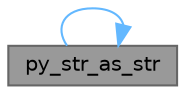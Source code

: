 digraph "py_str_as_str"
{
 // LATEX_PDF_SIZE
  bgcolor="transparent";
  edge [fontname=Helvetica,fontsize=10,labelfontname=Helvetica,labelfontsize=10];
  node [fontname=Helvetica,fontsize=10,shape=box,height=0.2,width=0.4];
  rankdir="LR";
  Node1 [id="Node000001",label="py_str_as_str",height=0.2,width=0.4,color="gray40", fillcolor="grey60", style="filled", fontcolor="black",tooltip="Get the value of a Python unicode string object, returned as a newly allocated char *."];
  Node1 -> Node1 [id="edge1_Node000001_Node000001",color="steelblue1",style="solid",tooltip=" "];
}
